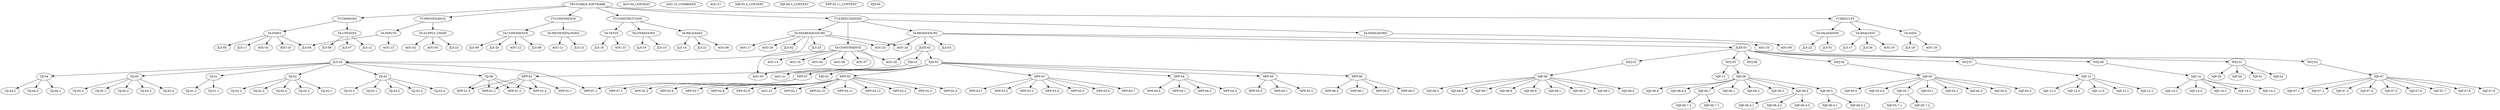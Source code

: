 # This file is automatically generated by dotstop and should not be edited manually.
# Generated using trustable 2025.7.23.

digraph G {
"TT-CHANGES" [sha=e276949659e77f8f453a9b32798f607abdfda44450bb10bfbca7a20d68835f7a];
"AOU-01" [sha="0f00a2c7c6ef352a52c2e9e2c45102c97e8906fa5f0e7ddfcbc252af551cd179"];
"AOU-02" [sha=e8e0ae5f062d031ce5517f939a2223198e9cc8f12aba943f42f01f5def05d1a2];
"AOU-03" [sha="9175975af29dcb8a7c94a1b4bf18a4f36f6ffac904351c6dd84bcbb7ee4abd9b"];
"AOU-04" [sha="9a5f50d14e036a085c64e954936bd579f4fd7d816aaddedb39da34095877e82b"];
"AOU-04_CONTEXT" [sha="466c72fcf27a1cbf322c3c4086cc7cf19825b314236567372289204616d2d56a"];
"AOU-05" [sha=ff2205fede4cc18efe9162008881729cf37fb3f5b0a41ff3d9143aca9d656ad3];
"AOU-06" [sha="20799cb377d8ad56d8bb6231c7246d2fc25c224fad0c9c9b4b83e25710d7a589"];
"AOU-07" [sha=bff000a8ba9254956cdab9045e6f7b38e3019180eb95011cf8541e9928ad8d44];
"AOU-08" [sha=f25753b314cc921d175ffff9be39cf5a43bba651c5bdcba0f172aea02d792b34];
"AOU-09" [sha=adce35b590ac6450379cadba0c6cb38874626134066b06823c3c2d18f7ce2cc7];
"AOU-10" [sha="36eb0304bb55d055e342424424efa617b095b582d1e87d71818095dc1212ece7"];
"AOU-10_COMBINED" [sha="2f817117e3c548f1d22fcd798be116fdd5f0ed24ad4c923fc5e6a9b86bcca01d"];
"AOU-11" [sha="6a5174cee0e66070ab1c39a14c0aede872e56fb928555236ab3bffe1876b7048"];
"AOU-12" [sha="5c0395d5d50b4e0c00d8ad185921cd90e6d8f0037ead16688f0f9db1177daf2a"];
"AOU-13" [sha="35a15d3df4bc1f66e0711bfc33113be2ab568ba2f3dbadfcbd667e8219af3449"];
"AOU-14" [sha="4bff38e002c0df47062d7ab632094ec5ee0377c0230647e7acd54945ea59ddac"];
"AOU-15" [sha=f4d2fdcacc3c3bd743af3ff5c2a08ceb650e59015ed846c35ddb4de104e80cec];
"AOU-16" [sha="4e08bac839cba01a4dc2a794bd2d1254d388945c6b79293684e00b9f8d03f31e"];
"AOU-17" [sha=ce26eef503179bbedca706f43fedc289d8c56580c4b885b3abab440d2de25870];
"AOU-18" [sha="672193d261861effb34f845d6e3421f47ce85e79d7ef34f62ce5c10bef68e796"];
"AOU-19" [sha="877c346448621a81b2d1418e610575bfcd556d2f56a14f23f289b90828907928"];
"AOU-20" [sha="d17ea5c6a3f07b516abc7c51d4b15b1a130a28602fbd4eb6872006a2e5f939d0"];
"AOU-21" [sha="d1712fcf7a0a00659021a69784f697b5d7b404aeadb7be66553218ba2e6c0bf7"];
"AOU-22" [sha="32fa7dd195ae91e0095296f05e6201abce2b74876be70623a85055e9566a2b58"];
"AOU-23" [sha="395e92cd380e016ebb3c6eea32a326084fc21268c3f742e1a5da8ae2aae84ff3"];
"AOU-24" [sha="90739f0593fc0a45bef179240b7be81c565292b8cc3ea84b2f8256a9369e4a32"];
"AOU-25" [sha="9aba193f20fa8a9ef9b14191adaa545ea3bf88525509d765dd3bb9af8dd29704"];
"AOU-26" [sha="b4b257a5dae03a485b041d4a83ba9dbe965841ccd0891f67ab3e7d8db6c09db1"];
"AOU-27" [sha="43da5040f2cab643f2bbb4a0abcf67fba91d68108786604f44f6ef6a91f6681a"];
"JLEX-01" [sha="1cd16efee6db392909248a77c773e0c5aa76b4c05001ab0b981201004f2162b0"];
"JLEX-02" [sha=f40046dae47252d62f28c935db90460772263ced0fa9ed1a5e1383436b89daa9];
"JLS-01" [sha=dce41089598ceff4a3ce3df7a8d3d16183346b785d791d60c8292f51c055946d];
"JLS-02" [sha=c9e0a37da8c4966962eb93e415e4f0ece9a7d5bfb1fa92a1d0fdcbc1609792af];
"JLS-03" [sha=ada5a3ba5276cb99217751c67b424cdbd3622f82eb1126f08d425b641e1616e7];
"JLS-04" [sha=b94e4184cbcedf757d2ddcba96fa81e7274e7631eac355602fdd668c707a696d];
"JLS-05" [sha="1db1db9bb019291ccb0a896433d906206681c77d1d84aefffd9e965eda6a4dfe"];
"JLS-06" [sha="76f6dc3eb872223fd59c12baaafd9abe0f801e55767827d764c7d1dbe072c19c"];
"JLS-07" [sha="63c8c395f271d9d0d26be1111bc84a9cb671646503c14f24faad2bc9a751cda3"];
"JLS-08" [sha=cceeec93241b6d6ee80fc01c0af03b9d7737fb352e1ddcd98d04a45d75334f79];
"JLS-09" [sha="346ab52001e8e72c738145a5a8b8f41094a1b873c509eff1d0d25003e066cd56"];
"JLS-10" [sha=f1306e4884f5b881acf63d5525bb90fffc88039c8454a3184bf9ce6391690903];
"JLS-11" [sha="87b8d1dde6f1f4ebf33e0ebb873abf969064a8c4c70583c94c63652a877ad73e"];
"JLS-12" [sha=fe6e433c6cd5259216af447e7122d17ad446a0b37ee957eb9822e381865fe32e];
"JLS-13" [sha=e6e7c777b9cadcc65d12fc5782cf21fc688e494024bfb186ae7c20db6a46462a];
"JLS-14" [sha=e94a75986187fec162e8bd7fd270dbf2aae329dd7d8660df63521637b982286a];
"JLS-16" [sha=cb91a56d69836efd4982b2268e204394ae83a694605dc94b71f3ed0c66890329];
"JLS-17" [sha=c527a605b2ae7a54ab429bb8e554263bab5a562394f5ba73305aa490f7351c83];
"JLS-18" [sha="58788ef0ea0b9fba710e806de3f255da6c12fbbd12fa7edad07e65c2dbdedf94"];
"JLS-19" [sha=ac20a2570ed1ca6c0d93ad40f6d93cbac24648b73c144fcb7c92e65ebd2ef411];
"JLS-20" [sha="33dc0295a6524876c9b641b6ce685c1ddc90f01d780fb76d449c01b51fdc042a"];
"JLS-21" [sha="742c39b2ba811494cd8cb40199c9a8a0c22c2b29650d6b2e546c21f7bce50ceb"];
"JLS-22" [sha="252e58151a45b158bae379ceb08aadb6e587e505aac67f2ecc18e43040a1d1de"];
"JLS-23" [sha=cfd7cb4aa93fbb758807ffe106f96e7b82327ab4d758e69e1f62196c3bc86bd2];
"JLS-24" [sha=b16224d3ab676c00b313ae91760072d92aed9f20da99b363621effa3e033e012];
"JLS-25" [sha="8bb517191450f370679dbafd85342e1bbcf797cc84f2a6f1fc119568b534d5e0"];
"JLS-26" [sha=cf1b73b375697ee56d9788aab79ed01b2730b126a2cc4d7041c9525113e7ed7c];
"NJF-01" [sha="548dc86014e093974f68660942daa231271496a471885bbed092a375b3079bd8"];
"NJF-02" [sha="6ea015646d696e3f014390ff41612eab66ac940f20cf27ce933cbadf8482d526"];
"NJF-03" [sha="4bd1f8210b7bba9a248055a437f377d9da0b7576c5e3ed053606cf8b5b2febe3"];
"NJF-04" [sha="72bdd7cdc074bb0663c90bcd892fd7a19b938b1b45c7be35907c1e14629065a6"];
"NJF-05" [sha="03a865b41d58662602bc76ec1321efe792fce5537ffad1a1d28563b5a1578db5"];
"NJF-05.1" [sha="9c02b8f95f1d0e9ed47b74187b5fb436e56265dc9f565a39ab76cbe7d584b381"];
"NJF-05.2" [sha="172f35b9a992dac0ef88f7f817607f1214c9f07e073bb6fba4c4244c00dc42e4"];
"NJF-05.3" [sha="be8090cef51e0ffbfa153db7b936e09c6a3fd6622bc7c97bc9aa754511e6bcbc"];
"NJF-05.4" [sha="dc0171e8cda48d88cfdaf0a49f7415a61b4b5ae5674c225036f1f1232820384d"];
"NJF-05.5" [sha="f07eb697ba3aafb6d57d4d133530ef18fcf24d38b328d94a50c87cf8688d92ae"];
"NJF-05.5_CONTEXT" [sha="2eb79156ba6fdfe9201083ee180c5ffb968462e47e62c5af61da4501d6cc5271"];
"NJF-05.6" [sha="bac7fe917281dcfbe508dbcf3bd8f5f306c6d3accae9c483fdfb16d6dd4d421c"];
"NJF-05.6.0" [sha="353b631ea3f819134517c084f4d9d89994e280e7aa34dcb7605e1dcd23b775d0"];
"NJF-05.7" [sha="76c90a33905d4e4f619bbb7e61ec5111eaae55294bda658648256fba600db783"];
"NJF-05.7.1" [sha="3c5a03f59a34ba3256fe26fa0526b916f515c2c18bdb35b6b8f5d85b854c0a2f"];
"NJF-05.7.2" [sha="4c67f4bd9f952d63278902687a1d1ecbe7dd1665f0a75aa837c32f9f1cad7977"];
"NJF-06" [sha="c0045fd9c304e208eef0d24cbf095df06e29625f2cf2ecf3e6a7a697d92afbab"];
"NJF-06.1" [sha="e27d98ac06cc4c5eab2af9068f70fa0ce2ef6535ef4e7325d13aa185c1f1dbc9"];
"NJF-06.2" [sha="9b4726beceff80b02496e4e3b9515a0f442503f6516aa546035b386b3c91ec12"];
"NJF-06.3" [sha="d96167055bf83441a0939f54fee142051f8e101c0747b2edcda78000d426e1ab"];
"NJF-06.4" [sha="6b7e35a8d2349198ef04ee6cf75fbe5191fa930cafdacdaffbdcb2a2abda467e"];
"NJF-06.4.1" [sha="405aaa29d7872555dc4e56fe9b7001cfea974ac241ab30c3aa48cef1fb559034"];
"NJF-06.4.2" [sha="9c484d1ef9005cf5caae4f2ee354813fd759b79dc044fb470e1a4690d251d31f"];
"NJF-06.4.3" [sha="830f22381cfb030c8ba18471cbeb6ff29e7d56b61ff504ad5b4978d63b971dbc"];
"NJF-06.5" [sha="58f3c6b84c42ef8cd41061cb5740fa90d4fed0686e49e9d9799bf51f14b48391"];
"NJF-06.5.1" [sha="8b9ca021bd30bf676f738052ee62191f75a180ce6d1895cf9e9c9117caea3cea"];
"NJF-06.5.2" [sha="c3a826ce79831cfea743c3266ab67c23ca4f4b8cc5f28ce7568d4a143a7d223e"];
"NJF-06.5_CONTEXT" [sha="ceda4128f447965a4548cf10f05866fd27e81bd85cdb6029663a93f8261b94af"];
"NJF-06.6" [sha="8e27724820113d6b22ce65529d2552de1040ff4e9bb27a1a3e9baa9728b9f1ce"];
"NJF-06.6.0" [sha="7b0356c311c52640334d02e9bff171a9ee8b220a1edd7c0826d74bbef1b799b4"];
"NJF-06.7" [sha="fc4ecc622f6d4a920ceed31d43cb3f51011f4f2a6f8abfcf84d419b7a37c4054"];
"NJF-06.7.1" [sha="3c2bdd189b430e001333e8faa8a955dc2b38daf46f8106366cea31abf6f0d668"];
"NJF-06.7.2" [sha="f1552b1bc992c1901bde9767e1ccd2685f57615acf631f0891c82a48c7c006cf"];
"NJF-07" [sha="187732eb19d80f473b6ad181a2959fbe96b4fc8eefdd4b269f4ea0865970b6e4"];
"NJF-07.1" [sha="55d614153a4279112da50d50c5186cf0a0c7b9137458cfb885aba4356cdea3e1"];
"NJF-07.2" [sha="26759a8f444be1dbb077613ab9e77b88d06a86abe5ab90818b0300c00478cc1f"];
"NJF-07.3" [sha="f848d075a7efd0e8a3d056dfc0d75d90b68dd2fc4cf5fa4a545151961b98015e"];
"NJF-07.4" [sha="6b03a26d8cd2e697c54a09ded86479d628caa35e6a563ea183d14309cb59fe54"];
"NJF-07.5" [sha="e8566d114f95cb2b565dd857c7f4ee96f8124451267766557cf179b23898517d"];
"NJF-07.6" [sha="8482d9045c9f1cb7cbbd4a4fe6542d7712368112115e2efa87e2d4a6e4cdf0a5"];
"NJF-07.7" [sha="0e2809c9bf9a2973ed8ac804e6013757d1d37e8b32abeb1e4ff72eb0adb567c4"];
"NJF-07.8" [sha="bbacca70742da39fa0d8e601569f0f665d8325e47c35bef3740a7a15ef2b9800"];
"NJF-07.9" [sha="f253a15cb252dabe60ed8ebe01ba17d68be0043be87cd96e472725f1177491cd"];
"NJF-08" [sha="0d57eb6a9242045903da75764d616751477a215caedbf578344037a0b06676ee"];
"NJF-08.1" [sha="11356b6386148634facf1c0256a27674024d1ba87047eccc5e36ca1f98521524"];
"NJF-08.2" [sha="6ee61a26db3346d62f7fb3f478f6719a40064a3276bf74420044223590f91b34"];
"NJF-08.3" [sha="04003897c08f342a96aaf3555f95bb2a8b424676b3962b99f8bccd2dd6886219"];
"NJF-08.4" [sha="bfe62c43db172af49e718b18db6a04c4e42c9097b4a9765dd8ae3715ced42748"];
"NJF-08.5" [sha="f2b61e77e5b3b8c9ffd1eb5306757f83ba7df7a403a63b176922609f3e5612e8"];
"NJF-08.6" [sha="97c455dbc819102f6f02335b41afa7b39fff8da7f5ab256a1e71aff70c667b1c"];
"NJF-08.7" [sha="487789064cb51388bf32b6df58487b7981d304a7656cb2541285a2759d29b36b"];
"NJF-08.8" [sha="b19bf6a231816418bb16e0c1cf437db461c509605184f446d3cb1716e3f57e38"];
"NJF-08.9" [sha="cb19d5ab85029e5e062eb22e8237502eaee780b7d7820837ffad4c97b59cdee7"];
"NJF-12" [sha="b32df413dc8445568361e6e6d17bc546418d4b87c5d11fbcde6c964c1888bf77"];
"NJF-12.1" [sha="a674cbf274a4ca36b7a255bc97a38ccf27e2b1fed4bd864f2fc520641a3cd2b6"];
"NJF-12.2" [sha="c1425f1a9c00762fbb2d3b0a102517f7b4ac11d0263d72bf37a55acf660b1978"];
"NJF-12.3" [sha="1c39b3e2957dfe427fed733cc11c4809fe462f2a84dd8c2d3e9f9f403381b87a"];
"NJF-12.5" [sha="617050b4d32fe1d77f314b6b0847f0b227e5e74eee661543574d0eb1e61229aa"];
"NJF-12.6" [sha="11022773b489e300e2c1c1dceb723454474cfbeb4f0b7eeffe68f2be170a6eeb"];
"NJF-13" [sha="98ebeb19c546dc79927ac6fc525bacdce9d8232ecb51a5400788de31bfe58ff2"];
"NJF-14" [sha="d686e8a2ee5586c82c313771a2458980950710243245d4bad54401f3fe13b437"];
"NJF-14.1" [sha="e3b1be60334b8771b4b798353778bc7128b96de8880c0ef8eb2f02b4acaf11ab"];
"NJF-14.2" [sha="d0e8d7acb4b1ae15b1a7933338c67b903e654cbe71b8ecdb45b13ac17d680cb6"];
"NJF-14.3" [sha="ca5d0e466cb8daafb585c6a81b6e807b712d64e5fb3d05bc439ac416a70ca264"];
"NJF-14.4" [sha="b03ac3f732e1d1b67e02bf2f9861784dfa35b0d3c85cdd8c2af4a35d29422d66"];
"NJF-14.5" [sha="637c942c9de96154d2aefa0256aad9075211aa3ebf841c416316708f99bf10e4"];
"NPF-01" [sha="2901988de4ad14d84c452798ecad5e36d6504a003d47a4939e54dca3d8261762"];
"NPF-01.1" [sha="17257d31617eb053f59eedc9f59e2ab7bf0f8dad653382b3be305179f11b397e"];
"NPF-01.2" [sha="e228d62eecd258043ef008453871bb91e537ad86b9c6ca31f922098a9227625c"];
"NPF-01.3" [sha="8ebaa095edb88fbf6be220eeca7ff9b38763bd1120f04619b0764129e98a4f10"];
"NPF-01.4" [sha="87846a5b24172faef5c00209678787d42376c792ee7ad86b6b983dd08b08d6b4"];
"NPF-01.5" [sha="22ef08f8152d7aac8d37b91c999e247657491943d402e3fe0b637527ce6e2d0d"];
"NPF-02" [sha="41e403fe2574dd140edd75d7a6d9f4a288cb8b9d75951580307509c82909f0cc"];
"NPF-02.1" [sha="b3dda5fff206ce6e93a744e360413efa27005d379c0e08b846f2dfdbcc72d1da"];
"NPF-02.10" [sha="f5e83432d8560e50cf553ea5445d5f9ced7908c7d9941e567d533f2cc374bc5c"];
"NPF-02.11" [sha="4bf5163b2fcd20d20ec6a851badc58ab700e3848e63e977a89d35cc4f4abf3c3"];
"NPF-02.11_CONTEXT" [sha="0aa02a53938108602ec3385cf8d3facf5a06a4797c6b247528ea5b75c84dd29a"];
"NPF-02.12" [sha="65b80f81bbe1b95b25323983d4588c591007eca92ed25f3fd7503f018abb9462"];
"NPF-02.2" [sha="cea5dddd5bfcc64d8339f314a9814080ee67cb9cd6cb07c9b908c56469d88f42"];
"NPF-02.3" [sha="124ac652a17e1b49ad60bdc75ee5721f4e373d8ecf4b07e85eb9cdcb35ad8dca"];
"NPF-02.4" [sha="d276f710dcbeae89cdb625e87df5d4d028759eca117d44bca852180222097dcd"];
"NPF-02.5" [sha="82fe32a9ed298c7a4376ea13ff8d6241c4d7e117f4929f3d9dfe430cf5cd9498"];
"NPF-02.6" [sha="4917c952d729adea10df55cf430fec37ea812573c6d794ca2917d13495dadf6d"];
"NPF-02.7" [sha="bb3307c917594a152c13de27f853443a54a6f00a807ac66f7ce3d27f8b9b2b46"];
"NPF-02.8" [sha="cc2072fbbacd97c4cb545d54f36bc5415be139973d3927570d6aaab40513378d"];
"NPF-02.9" [sha="8dc0c25dd85b78528ec3ada93d96adca246c4e8a34d40abee7a3f03334554c27"];
"NPF-03" [sha="106ab82526356d9f76e56d03260ec8aef025d82e732ec1407b83f7459641f513"];
"NPF-03.1" [sha="01df39e92c5cbd53682f52b32a533f085d5211bc245f4fef767350427087acea"];
"NPF-03.2" [sha="4503740220bfec9a6350540000b3e3996eede1ffcb369dd7c417bf50e235ae10"];
"NPF-03.3" [sha="a15eb546556faef039cad755a34be09d2fd6ee2ea486e3b6ca8db47e1daab710"];
"NPF-03.4" [sha="cfd34a8c4731459dc9c9023b3819461ad04afd17501b4be61c18f4893810af6f"];
"NPF-03.5" [sha="db88ab61e0e0f5400586325c68550bec0fdbec7bf9ebef1b19c2616c3cae6338"];
"NPF-03.6" [sha="09cae32fea0c803150a25fb9d36e3f9e9cab405d468fc3e275da864d0f4049a9"];
"NPF-03.7" [sha="1839020c28db51204c7d669cf8408a403b0f65d9d40b4ce0db0c52b9ca5309bb"];
"NPF-04" [sha="60e5e97a864928518ce07d779ac9fc9130d06f82b680b986bbf73054fc52affe"];
"NPF-04.1" [sha="69f785ba9348217f97348b9f96247e25b3b9213745cc0187e20b08c2c6291143"];
"NPF-04.2" [sha="23fc9e58fd0396994b33e2195ebf9a606d4df9e7d052a741d645a26007aa80eb"];
"NPF-04.3" [sha="e400cc6ebfcbf6de07a97af69baf44058efb9a7d559315d5d833987236141eae"];
"NPF-04.4" [sha="c4d68c6940c198521b0d85b7c910833646bbc0597025b3d181d2ea903de77517"];
"NPF-05" [sha="466ccbd80e4e29218a1a3789ca99e5a1b60ec5fe6e12b37a454c5c7c20d24973"];
"NPF-05.1" [sha="7972748f0fc78224ef09757ee3b8e68dfdf400637f8da891f616d9387b94744f"];
"NPF-05.2" [sha="d19ce1210b9775c82db050b9f08ee6f805ee56bdfeeb89c36614784222261036"];
"NPF-05.3" [sha="a143a6d2343ae469ae01a672706b2c6136e52ecef29b7791e7f96d3adeddee04"];
"NPF-06" [sha="9c8fac55c919707b5a1d7804036a4ccc7d3bcc9ba651b9524454581a52dbd77e"];
"NPF-06.1" [sha="d81fa9d29b70d5cce98118fa82f700b70dd78f2d7f6c266552d76deabd273af8"];
"NPF-06.2" [sha="6ad4d7ab66419db2f1b8f18462bae68478fec227f07abd6a65069251f5558d5a"];
"NPF-06.3" [sha="d74364c6eb2c3eeede3c3f132c6c4ce4493c1971ade75e5a030fbfd9e1c11f5a"];
"NPF-06.4" [sha="86cc838833cabcad168c049508f6eadebace6ad730dbc0e40cfd37f1fbe10f0a"];
"NPF-07" [sha="60dcc75d9bb21fa3e8ba2d80c3e12bda2a51f33ab7755cea9170a7ae96050b63"];
"NPF-07.1" [sha="45b9e2cb7f5ede285a0007ff4f17a023530f557dbe2b1e2bbc299ad5f2bcf4b9"];
"NPF-07.2" [sha="85bac5eae5173e89bdc67c8c724fbc40b57d69797d31bf1f0c5c798b7a148f0d"];
"PJD-01" [sha="9b2099ad82514f2de78b9509e0b3c193054374185de1beacbce359729928d8e6"];
"PJD-02" [sha="2ad95a7543626869ed3195b95256c03a991df49e51acc6b54513a1ed32d63dc8"];
"PJD-03" [sha=fcc8152c7a04032d91becabc5577409773b64c381d09bdab7be954ca1916db64];
"PJD-04" [sha="25e50bc1c4e96bc333adb2b1a3f5801228364f033cf2d5e18897da90da5e3fcd"];
"TA-ANALYSIS" [sha="76cb774300c75d7b6a24c872fe691f2f0cd1d36cc4a2493e835f6b861bc79c34"];
"TA-BEHAVIOURS" [sha="3ec27e29aa991978efe6a56267b98c2a08b27a4aff693d5cf2b01dfe72276570"];
"TA-CONFIDENCE" [sha=afda09331b2fc3b8d9b1cd921bee66251a65e5543a473c61eb03f9ea11d57eb5];
"TA-CONSTRAINTS" [sha=cdee0ae34c33110044975efc981e4ac4d63d824aaaac78233b1f3828ef070da3];
"TA-DATA" [sha="796e4b5851340906568a47c4436c1fa67ca1c48c98a8b6a16b19283d04cea799"];
"TA-FIXES" [sha="08f069034d1399c43c4321c5f05de72125f4155a8b68b9bbb2029cb679e6ad48"];
"TA-INDICATORS" [sha=a5392ef1e3e40d82ef9a304d1304bf007fa85d961ab8ea268231cb212d763477];
"TA-INPUTS" [sha="6edcb6e0ea0a918f611d6644da7a28dd5c924a210984cd913e7ff558677a6ea6"];
"TA-ITERATIONS" [sha=c445bfe866db71df67d4e87353d674b62abce19b52048fac37284d8065d67678];
"TA-METHODOLOGIES" [sha=d24f6055c79268b1f6e4bdf73951719f192d6f492a7376f85b349a95ccb2a319];
"TA-MISBEHAVIOURS" [sha=d24fcdeee0ae0fa696f272dc39c8e9e37cce7fb9b2cfd07bcd1451b765be5c6e];
"TA-RELEASES" [sha="3c924109e9916fb154eadbc2d733a8413ae551a1282b73de389b9ad7540a4e75"];
"TA-SUPPLY_CHAIN" [sha="0629a5a339322874ad3d51c0c14219ede72195bf514abac82c95ebc3a685ae2c"];
"TA-TESTS" [sha=afa5e61fc86f70f99f6c60b4f2b51ba7d486705f197048a7dc3fc8fea225385c];
"TA-UPDATES" [sha="9f0554c79d125a37c7e68b9efbb022dc4853a3e2f87c7d224d30c51f5b9b8435"];
"TA-VALIDATION" [sha="20f6d87b89d9fbffe427a734ab70906c26ad787e53032a8c4f4d599227704be6"];
"TIJ-01" [sha="f14e40946ba0f957437e1d4eecd71b9625518b6fdee282e1dab4bb1b247f131a"];
"TIJ-01.1" [sha="5e43e22dd59a3ffb8e2304053f3150e2eb6ed44b3456acfade28df386b3a1e1c"];
"TIJ-01.2" [sha="2ca07a1a8d1fc3bd41de5866e22cfc08db1dcbd0ac3b203725d1ef3caa6e6cdd"];
"TIJ-02" [sha="7b26a640ea0631b2b5abec02fea2e5fa245667e361b7e94be536c81240bdffcb"];
"TIJ-02.1" [sha="55ebd0ed866d6024f693a4c029af94e13b5d288d3838e783fb5a9bb8117ee53a"];
"TIJ-02.2" [sha="51cbc1d325ce9d7a37d32a0f09e77110ca677c4a9b746c5c9c5b005065640191"];
"TIJ-02.3" [sha="f24980a95b72e94c33f8509278bc812a9aa41ad6aaf305f444f98417a26b8128"];
"TIJ-02.4" [sha="0a3a4ba3f4c11f0ed01ad571e1f4e56d8372a3a7fa08343443e64c5f0cbce960"];
"TIJ-02.5" [sha="dd2f6c8bf4655923f04d1165febf472994aa4b88c614fbb884eb0119eefd2986"];
"TIJ-03" [sha="841a669b93bcbb62c9aa82b32ec90e55d1b371e089e11e06607805a9b6a0d16d"];
"TIJ-03.1" [sha="ab5c3385486411844eccfd704f8c994b17f03f4a101f1df97a9ca968bce7b8a0"];
"TIJ-03.2" [sha="dd61879bb6ab4d3f8b6560656babc9b104112958273c78d6968c6e5fd1d81055"];
"TIJ-03.3" [sha="647524ce6d0f1f737773ec535e93783084708d13fc62964bdb872c445c563231"];
"TIJ-03.4" [sha="d2cd0ac0c26e3964dff9f2577685a09aaed9fdba66f7e9a52cd5d48df7ea9e3d"];
"TIJ-03.5" [sha="99071d9d3fa4993ed244c66f5f2c25158127a12be269549e3911538b8dab218f"];
"TIJ-04" [sha="809ee8814a51b040a0e7ffaf3d511e8d9e1adf06f2e5b815bfc2bb7b97ed6c53"];
"TIJ-04.1" [sha="4990ebe15f6c0341b888d153e9ced2f5c701a370543a6ceebd9a2e20efa8a5a5"];
"TIJ-04.2" [sha="b027882517087cf57c1dd648b63164e186a19d2bde01b3dea7f538866bc0abe4"];
"TIJ-04.3" [sha="85ebfb650bbe74e9a0c6a925c65ea0538c0a26feed7f70ae23f6d1bb8c527b24"];
"TIJ-05" [sha="0d4292965afdeef6ec0ac46f3cd5046f94d0bdb6d97019b9d66f18581af184a6"];
"TIJ-05.1" [sha="13f7c5e1061e5c9c5cc6e1db2c174742094756b744e078ea68b416d48291b111"];
"TIJ-05.2" [sha="9305d4402b18ee18637160134d9f081ec00db70f688800e4a5cdb04e404c0e77"];
"TIJ-05.3" [sha="867bb999a85e11651361fc503d5b9dbce8f02c0df1344b17a36e4f4de076a2c9"];
"TIJ-05.4" [sha="2f732cbec8e0396b36f949d2296a215839a0fc0d5b33eab94c4dd86fa5475d8c"];
"TIJ-05.5" [sha="3c3d25a4bd57eb60169d67731ba401770cfb5f7d82486a5eaaf041a0a18a1703"];
"TIJ-06" [sha="bad18df20df71bad0ab129972668905371100cb1fb5a8e41b6cee32c983757de"];
"TRUSTABLE-SOFTWARE" [sha="6513a163e6eac72c930253e4bc0404be5ea625d1dec436104991a565df4baaa3"];
"TT-CONFIDENCE" [sha="507f0a905667e1d91265a4e577534eb51ebc0b3e84ffc1956cd0d80dc61b6d3a"];
"TT-CONSTRUCTION" [sha="3752c6a34c0cc3ef905e000e635a7373748976744f3d1f75f1c2ed172366e350"];
"TT-EXPECTATIONS" [sha="362eb86c872fb76b2a1075ff978252112bbad0a5fb3041895381f8c76b64c5e6"];
"TT-PROVENANCE" [sha="4607bf9c0527508673fa37c110b9cf5f2ff0567c324cf728623f1e8ff094be32"];
"TT-RESULTS" [sha="382987171ac6dc0d1114f5c0dbb77452300c14596514bbab126ae1f7d1bbb842"];
"WFJ-01" [sha=f826a622e19578c15e165ae5d6b1e31f8ec850140a2f1ccaf513f850919d33ee];
"WFJ-02" [sha=a3928233d7b8f5803696e469a337d19072680a06480a898471928b5ebe55d98b];
"WFJ-03" [sha="761472e4e063ce91d94004e258aa652b5352abb41e8f06ffe20eaeaf10773e1b"];
"WFJ-04" [sha=b3f70654d2af3deb23a1ae36f98c74bf0407fdc096e4c0cd3b237656f48caae3];
"WFJ-05" [sha=b69dab4f37d6ba3456e2e5cdd7ee876bac9adfe41867e5d34466a6f378d5330b];
"WFJ-06" [sha="4d2cce160d2ba9411250ecafed7860f1dd61974ad3cbde9e06a47b3160b5df82"];
"WFJ-07" [sha=d5574f1c3e4d3c15c6d5bc517cfa4f345f06625fb1688a185a1dcc22e7149df7];
"WFJ-08" [sha="6897f40df85da4d74a61476dc4403d56c6df324a3c6fe9bd984a6d20941e479c"];
"TT-CHANGES" -> "TA-FIXES" [sha=d9dc2ad1dcbfde839249e8df9eb89ef978bdfee7b7b4933fae12e10cbc91762b];
"TT-CHANGES" -> "TA-UPDATES" [sha=f8948db2f344f4cdd5bdc71dc54e63b446f40af09235c37f5d5cf59dcfdfbfa0];
"JLEX-01" -> "WFJ-01" [sha="11b32bc907d7d32480c79e5254b00d0085e0c0004cc6e6a181956193b4b2994c"];
"JLEX-01" -> "WFJ-02" [sha="2aff8463b59cb1ad59ad3c2030c56df5310d89a481b74ee57bcd51301301a554"];
"JLEX-01" -> "WFJ-03" [sha="42bbbf1cf290f97754ead132781123cecac0c82fd7c64bd573482ff7b9c4d977"];
"JLEX-01" -> "WFJ-04" [sha=cf884c5fda5afcab2344ddcbe104e150af10a928c489253766e5110d4dda0c00];
"JLEX-01" -> "WFJ-05" [sha="38075a8b1ad506173bbbe9a75569e3ecb8fa83c791813aeef538dbb96fffaf44"];
"JLEX-01" -> "WFJ-06" [sha=c4e0b72ab4cfa28cbe062b6e9f2fec5ddf3269da84b469635c041595605fd7e2];
"JLEX-01" -> "WFJ-07" [sha="3a340a4a30452bfd3149680d4f83f136f7f71237c7cfa16d38e9a4ac6b58a512"];
"JLEX-01" -> "WFJ-08" [sha="80844115bccc3a6e031decd0d622bb577e62b2c02a991de38a86092a451f2f66"];
"JLEX-02" -> "PJD-01" [sha="68498a21fedc131c632ea01e9940e3e31ddce311abcccb2326c12961512324aa"];
"JLEX-02" -> "PJD-03" [sha="85f84739619779248e1d3008f46a076fd8402b1f49b57c2c0bc7d061ac16dd85"];
"JLEX-02" -> "AOU-20" [sha="b947b86ce84de570c277c206b4ba9dbbe7de0e3f71eb04e7d64eda4537ce5c18"];
"JLS-24" -> "NPF-07.2" [sha="cf75897c7913bf41c032c8cd77f4acd3a0309202751ecc6924382733f2564d83"];
"JLS-24" -> "TIJ-01" [sha="45ca0773bac381a23a26760394c77a8ee56038c50efa8e163ea5cc9e33d44cac"];
"JLS-24" -> "TIJ-02" [sha="79c6b04115088c9e1736d97659efd0f8f1b492f023968d31f0936f3ac70a4c34"];
"JLS-24" -> "TIJ-03" [sha="cc695a497c23efc144c236df2dd170e550ea169de043debe07aae24b0c233385"];
"JLS-24" -> "TIJ-04" [sha="13e8b6b8802b2caccdf3ce89dbb6fbb645688888e886eea3937643e7b0479a24"];
"JLS-24" -> "TIJ-05" [sha="75980155c182dcaa3298cf2fd6cd8d328d31ae081c78e300cc75a51b0136ceff"];
"JLS-24" -> "TIJ-06" [sha="9a1ac607f2051801a39ddab325cb6bbcbc178abebfa8e1e6397c12cec99d531b"];
"NJF-05" -> "NJF-05.1" [sha="05348afa175a4660f04bc0ac52fb14753af07acc3f62bb6a5309bbf9114a2110"];
"NJF-05" -> "NJF-05.2" [sha="a78527f08dba706b3ac22d9721f746f687ad81dfc9df5a7700625c7ff964b0f1"];
"NJF-05" -> "NJF-05.3" [sha="79b6420d97afeaf3838359a84be73b6c9d21f1e8c78ef9ef2cc6619d35e198f3"];
"NJF-05" -> "NJF-05.4" [sha="0c65e0ee65a59e48fb27d23657e81991bc7d113c61e1b2de0b729f16daab644f"];
"NJF-05" -> "NJF-05.5" [sha="132c0af8afd6315f760a7fe31648bbfb266abdda4accbb062d7fe9cc6757086c"];
"NJF-05" -> "NJF-05.6" [sha="fb5d80d658cf7419ad504d09f4c906c575e97d58f78bdf77f3b7e28796e7d783"];
"NJF-05" -> "NJF-05.7" [sha="0752b6fde78b30747ad945074509664220e408751191a432891b012b7b264a17"];
"NJF-05" -> "NJF-05.6.0" [sha="7444739bb6eaf619dc2a9f296183f7d19222e21d986225aa65f1008d29b3a6ad"];
"NJF-05.7" -> "NJF-05.7.1" [sha="1574b667671beb106d90ab9b271c7b427b457001237c1fe4c611d21c1b4f51a5"];
"NJF-05.7" -> "NJF-05.7.2" [sha="c251be714d3fb6c41757c85738a7484726745f3c523663e121eb40a180b7f5a7"];
"NJF-06" -> "NJF-06.1" [sha="80e228e2ed380f48e691e5516764d666e074736f913f7482e6c2c0e43fb3792a"];
"NJF-06" -> "NJF-06.2" [sha="95b2d686865e9dba9bee2be3768557f6905e6b2675a0efb55bdbf5b2aae6fc65"];
"NJF-06" -> "NJF-06.3" [sha="2994c95618432d4abf2695775d6aee747f7c527e6df1cf4887898273dd7c41b7"];
"NJF-06" -> "NJF-06.4" [sha="aec981ed17b9b23ebd809122d8fd5d276624b55107298faac6788594c7421b15"];
"NJF-06" -> "NJF-06.5" [sha="bf35b17b04f1897ca9cfc4d8a7cd7e6ebe5cbbe2a0cd14526d8b2f8941a51824"];
"NJF-06" -> "NJF-06.6" [sha="8da992a6bb39172ea45fc1b880121987c637c53fe562487e201f84520369adf1"];
"NJF-06" -> "NJF-06.7" [sha="a01b7e6a9bd301fcfe13beea3d1602210244f5f3d2de348d5233f9e0b24584a6"];
"NJF-06" -> "NJF-06.6.0" [sha="56a38b56749195c0c886e0569c72ed22a2ad9cec707210aa9076e18f1634a2f8"];
"NJF-06.4" -> "NJF-06.4.1" [sha="b01406356bc5aae7904e78201fab9e3c369ca39283eeabb00ef86fcd1af81628"];
"NJF-06.4" -> "NJF-06.4.2" [sha="158172e866a77da9c70cbab9c1a61921dafb25e29a5cd8d9c3fe5bcdf15ab47c"];
"NJF-06.4" -> "NJF-06.4.3" [sha="fb0041b3763ae322685954685ca786758131399a062a785574544bb52424a024"];
"NJF-06.5" -> "NJF-06.5.1" [sha="fc0bfae84fdbb03dc8b6ad998be0177246f5c682bc9c6ae57575ab4c935a9ce3"];
"NJF-06.5" -> "NJF-06.5.2" [sha="d5569e956ed2b0d3f525689bece7ac9288569d84e0e22899a364bd911f7719fe"];
"NJF-06.7" -> "NJF-06.7.1" [sha="0871da49bfb6899b6f06531b34c0b5688b4e536370d5f4b6111841e0c5ada02f"];
"NJF-06.7" -> "NJF-06.7.2" [sha="f61891fd58eedd99a89123f587ab92ffc0031fa6f8117998f8b6661aab3177b9"];
"NJF-07" -> "NJF-07.1" [sha="1128cc6e5480d3725aaa37b42ccd78988940f61e5568d9adb20aca167e41e0da"];
"NJF-07" -> "NJF-07.2" [sha="abb047c901a6547122aed8d47043588b9e7d5f4b6ab5f982d2ef0a2f535fadfb"];
"NJF-07" -> "NJF-07.3" [sha="3585861b5e53bbf4ae11fa0215f45e4634069ac723af7014bf67ed61c8e9dc99"];
"NJF-07" -> "NJF-07.4" [sha="3ecdd4d25bd59c5fd936281576f4ce023b3f15368d6427d154bc25c52d17e4e3"];
"NJF-07" -> "NJF-07.5" [sha="d845ee8e44fc50c7860ad0ea4e45413e475f80d0654c724a64178c4c620191b3"];
"NJF-07" -> "NJF-07.7" [sha="dc9c9c7f9c57528f6c374755f9ed2e9fcaea16e6ba86cd0155175e4f976565a4"];
"NJF-07" -> "NJF-07.6" [sha="c5b49e22c215af56c57f80f20b75981d7fd4d900a56921bf749c4b637e19c6ad"];
"NJF-07" -> "NJF-07.8" [sha="b9932dbc8a10513f16b34ff990489199bb2cb983390328d126450709c20a8ee5"];
"NJF-07" -> "NJF-07.9" [sha="eb17d78a7a040f84affcf45ae365210641685981371c86628aebe57d1a627efe"];
"NJF-08" -> "NJF-08.1" [sha="07b82c43480ff1bc6fa40e12cf3c683ac0f325fdabb7e9fcec119c93d4092ad1"];
"NJF-08" -> "NJF-08.2" [sha="ccb4af6360e3bb15ccdb2765a2bbfd83f3dfce714b486c8380313dbdeaca9da2"];
"NJF-08" -> "NJF-08.3" [sha="a375b6167407d74251ff115582349d1607dba60202311a314b24e3e93f58cae5"];
"NJF-08" -> "NJF-08.4" [sha="a385bcfb290b065c7f7056a39379171746b4a093df4c32254e4038134edb8fe8"];
"NJF-08" -> "NJF-08.5" [sha="4c6cf0a968a6acde00b35b5a3208d7b5018d11f2921bb33315fa0d29c661d21f"];
"NJF-08" -> "NJF-08.6" [sha="9aa3893617810dcaa38d0d8a1db8427d2da6ad80e4d742cc11860d29e8117162"];
"NJF-08" -> "NJF-08.7" [sha="f1d96f513fce39d0dee8d1b539d8638323b054bfb9e83d7c30d7cb1989e7827a"];
"NJF-08" -> "NJF-08.8" [sha="f7a1eceed3eb8da5d64b2957dbd091fbe1ebd3e96018347897085e7a3e8e471b"];
"NJF-08" -> "NJF-08.9" [sha="e97225da45635a8b6253c2c7b965b3293f09c90e777bc4b437bd2b5a231cb2de"];
"NJF-12" -> "NJF-12.1" [sha="e8a1ecdb2b9c4c9b3913d3dcb817aed3b7e9ff8c9e3cd73e1b3f8266738bdb50"];
"NJF-12" -> "NJF-12.2" [sha="5cf23fc24541ce1845c0899245620913c9939bd44bce6013d2adaea6b95b80df"];
"NJF-12" -> "NJF-12.3" [sha="40d00d9cb85016409ea48bf11c0a7824291c40b04f1e648e01938b3789cccd67"];
"NJF-12" -> "NJF-12.5" [sha="05d1951c1b9c63e9655ba3c0c4a49a1f82e2783aacc14c02bb980734777fd9d8"];
"NJF-12" -> "NJF-12.6" [sha="6b297494f88a48939e1ebf94f583778e4f059768f278f9553337b3fed542e3cf"];
"NJF-14" -> "NJF-14.1" [sha="6fc71638e5661f92f03f999112cbf9b1238ebb0d7127a5c9049fa434f46ab10e"];
"NJF-14" -> "NJF-14.2" [sha="8947536abc1b26ba16a889085e873dc0404809637862034a138dd2e4c8713e5b"];
"NJF-14" -> "NJF-14.3" [sha="bfe21b5134b6fbe050a89af3c20916a0dfe302af7d4e475ceb78e7619bcb8499"];
"NJF-14" -> "NJF-14.4" [sha="43620086926cda5d04bf77274d1098046b37cdca6f8e7f6ba3c9b0f87f582ef9"];
"NJF-14" -> "NJF-14.5" [sha="e9d5a492a22dd6116a7ba99ed52ab38fcfa0711f4d78517582da50741da5daad"];
"NPF-01" -> "NPF-01.1" [sha="1ed82ec30ff344a4ad557def3adb08258c1aacdd9b547872542ed6e123812dba"];
"NPF-01" -> "NPF-01.2" [sha="5a0266ba21a00bbddb092bf6be51bf186792ced77647748ca1fbb7f03a29f75b"];
"NPF-01" -> "NPF-01.3" [sha="c97acccaf495dcac221f13d9c9efa5750e54d15b16c18afe2d4f6eda1b48ce1d"];
"NPF-01" -> "NPF-01.4" [sha="44254213ddc3ad5a0ca4fabacbe6d3d1affdbb72de9e75cb22e16cde6c7c0e81"];
"NPF-01" -> "NPF-01.5" [sha="7c4da10ac02b9ff272e3ae603249ada8ea12b011678cebddd2960d4de5488c08"];
"NPF-02" -> "NPF-02.1" [sha="e585c16ea12ceba7e45349a863dda48dfdb8c538a8a89c7bac005a22659bcf67"];
"NPF-02" -> "NPF-02.2" [sha="740436159f539a20592e3a125ac53fb803f7308cef6427960ff8a5a240c3b1e9"];
"NPF-02" -> "NPF-02.3" [sha="8bbb8434d35dbabef9aed3b259bc18c2948bfb939f4a16c687d6398a56edb33c"];
"NPF-02" -> "NPF-02.4" [sha="a9c9ff12fff921cf4ca7ec48e47c36d6f5d1793280ed83979c1760450a2d075c"];
"NPF-02" -> "NPF-02.5" [sha="e49f51da6cff1776cb5ae9334e965936ad8bf03f121f67959fc0e72082de38b1"];
"NPF-02" -> "NPF-02.6" [sha="f9f443867b2d409022886cdbe313eba558c3eec74c651060c8bc4b2341191a11"];
"NPF-02" -> "NPF-02.7" [sha="892124444a73560a57b10331105799a41c3b4412ccef33b7c5d482a44668b7c9"];
"NPF-02" -> "NPF-02.8" [sha="4761f7058756c1442363d34153090e64620ffec37e654a4ddc5ab6b2a0b7f5d2"];
"NPF-02" -> "AOU-22" [sha="88a704324588f154e09ad5c64e0a4769300551715bd3fb475fe06f511a79082c"];
"NPF-02" -> "NPF-02.9" [sha="991cab68071d5ffad145936fed7101689f1f47f12c75521b5ba3d16d50cf6868"];
"NPF-02" -> "NPF-02.10" [sha="31d102a9b50cce35ed04b5216c93ed5345af9a4a998feddb839cfa3191717b47"];
"NPF-02" -> "NPF-02.11" [sha="d0c88c641531c561674336c9aff4ca5ede8ad135b3de10e1dcd258ba3e488f25"];
"NPF-02" -> "NPF-02.12" [sha="659b5b34ac95d660cc57b8265ead6bd565262ea03b8afe52994fa87237676bf4"];
"NPF-03" -> "NPF-03.1" [sha="3381ff8d6767c4c112dea54eac85b442c295de22f4820b38f7f7e7e5f619b1e7"];
"NPF-03" -> "NPF-03.2" [sha="1ff53239760c6426e1bde2b89c331777fe84079a9522cc6d585cbe675ec73b7e"];
"NPF-03" -> "NPF-03.3" [sha="e0274a4aa11bf7e56e1cb111e451b62c156764568b4c7c34371cf93a7773c917"];
"NPF-03" -> "NPF-03.4" [sha="4370c109669cc313ca7e9dccfc9779699c334dee4bc048c3c4f2c181dec30422"];
"NPF-03" -> "NPF-03.5" [sha="56def8fcbf683620568a7418c081a66af1eed9cde258722423a8eecf25e50f78"];
"NPF-03" -> "NPF-03.6" [sha="38f040654c11539a3b40e163e47f1376ad897a9dc7c5aad33a0a8857eaa237c4"];
"NPF-03" -> "NPF-03.7" [sha="9408c9acd90ca8e153bf0045ed6d7a8e55aa2360093051063536eb316169c7bd"];
"NPF-04" -> "NPF-04.1" [sha="3aa28253b8e7aa18bb70e9770c56747830b2ef7cc2493c9fd51174d1ec9d2ac9"];
"NPF-04" -> "NPF-04.2" [sha="7a3eb901b4d08cf88d22feb3cee97fc657f69c2a05674ccc34bc240beba8bc4c"];
"NPF-04" -> "NPF-04.3" [sha="2fad2f3882e079b193606a5572054b808c55534d4d2d7f1bcc7d15914521f6ca"];
"NPF-04" -> "NPF-04.4" [sha="8945a7551af938401ca0f6e14f31dfffd54006d10063f0ace528c528ff80dc90"];
"NPF-05" -> "NPF-05.1" [sha="6a7724f03f063f8f26a82bf32d3df188255db398c0b77ac1357dc54e3c2c4936"];
"NPF-05" -> "NPF-05.2" [sha="114f40606a53c3db1855cd395ea05923500fbb6bdafdc9b789d7f6912ae381a4"];
"NPF-05" -> "NPF-05.3" [sha="ebc924da19728fa082de7b7eb0f475e158ad692d9491164c21a2068d73a125fc"];
"NPF-06" -> "NPF-06.1" [sha="89c07cc7d98e87e92bb36b904d0a7871f92ea73edc28a85d50e8330a4215c28e"];
"NPF-06" -> "NPF-06.2" [sha="e70a4b33ab3b17341b030dcdbb21d65465984fa8dcba120e515fc3b72bff2cfc"];
"NPF-06" -> "NPF-06.3" [sha="b839c997ff91c73ed3912c2587603602b6e71ecc946c1ab7747f5869c0937c42"];
"NPF-06" -> "NPF-06.4" [sha="54f50e706e9efd7c7850f9e16f803522f016308a7eaeb436f41c62c877bada07"];
"NPF-07" -> "NPF-07.1" [sha="4e9d52c62edfcf9d7ce63f2a43169bf08ca74006c4cd2cc135ae6adae0f14be2"];
"NPF-07" -> "NPF-07.2" [sha="96f909184665c1931e931b4d899457f0e860580d0d466f9c5788b0e103d5c232"];
"PJD-01" -> "NPF-01" [sha="42e8865c09d75823bbc873a9cf5b6c4d22a5a2ca50173538985680599af5fc2d"];
"PJD-03" -> "AOU-21" [sha="7ca07bad956c4dfb8fa13e8ae7172e35c0a9ba61925cac3f35a97141d9c1ae81"];
"PJD-03" -> "AOU-05" [sha="3c09e1f568c9e3f35f12077c192b36664177b58450cc18d2ac47c0027c29ce8b"];
"PJD-03" -> "NPF-02" [sha="93bac5a2600a55fab08a83b929b0c413b467c517b5335a64d7b3cf453696f132"];
"PJD-03" -> "NPF-04" [sha="cf8ab9711b44c48641b0eb80aaa89813bfbc1d03d13c0f89303f9d570ff1cd26"];
"PJD-03" -> "NPF-05" [sha="f98b9078f5bc79010b4a1fadee1d11b8c7304b42a86d9b0ed8778f6e805a3189"];
"PJD-03" -> "NPF-06" [sha="485d51a5a36e33e3c058d5e810b4070e20b2b6e833b6f3f3e23a7a5cb8f66567"];
"PJD-03" -> "NPF-07" [sha="d57e01f56da2038315b5bf19f8372f0a5220a64a3c39054c64dfa0095c74add2"];
"PJD-03" -> "NPF-03" [sha="f9e040e4e39bbde5db6927301afa3119c16f8534abb2d5497d1a6e07d4188b33"];
"PJD-03" -> "PJD-02" [sha="34c3d9163590aec428486eef28fa3895a3c425b2ceb826d3c1d592d34eefe14e"];
"TA-ANALYSIS" -> "JLS-17" [sha=eac76c7d417f623d9dd1a220fc0b3ec6e2c2b9e16781eefae6d21dbd35d1402d];
"TA-ANALYSIS" -> "AOU-19" [sha="794dc70c6c38b917155e2755fbbb54b68eeb548675cc7916ffcced8c89cf4a45"];
"TA-ANALYSIS" -> "JLS-26" [sha="250c8c20314a242c1daac1278ef5a96d97bce8d943318430a91ee30580b5b29d"];
"TA-BEHAVIOURS" -> "JLEX-01" [sha="8cd931ef61b7012140344adf54469e943bfc690ee54f12db12777464880061db"];
"TA-BEHAVIOURS" -> "JLEX-02" [sha=cb26451e31a56b1eb51a4d45283ba4a7c6e898efbd045b59cba10d3c6aa093de];
"TA-BEHAVIOURS" -> "JLS-03" [sha=cf9211c07452914cb2d0b455f859b26cb2724423eae5187e8cbfdff06d1b5ba3];
"TA-BEHAVIOURS" -> "AOU-23" [sha=""];
"TA-BEHAVIOURS" -> "AOU-24" [sha=""];
"TA-BEHAVIOURS" -> "AOU-25" [sha=""];
"TA-CONFIDENCE" -> "JLS-08" [sha="506164051180023c8533ea1f6dedf1bad894c3ee6020ff16b002e33b109c2791"];
"TA-CONFIDENCE" -> "JLS-09" [sha="80bbde95fc14f89acf3dad10b3831bc751943fe4a1d79d5cbf4702416c27530f"];
"TA-CONFIDENCE" -> "AOU-12" [sha="5e5d7dc606d53423fbb1f2d5755780c98839bdc2d108704af5ee1aed50403f5e"];
"TA-CONFIDENCE" -> "JLS-20" [sha="1bfd214ab8186a3c095262ae503451b8d71ada8db5b13ecc7b906739a05bc102"];
"TA-CONSTRAINTS" -> "AOU-04" [sha=d945870431e9311e317c6ddcac094825c2a9cbcecad961f4e283114db91cf27e];
"TA-CONSTRAINTS" -> "AOU-05" [sha=f741ce87385dbed50a6582443907645d70790b5fd0d423b18c3a109d400c7ef1];
"TA-CONSTRAINTS" -> "AOU-06" [sha=bb3ac58ca7f67d9676503a6c71660abd650268e02d6773cb57dfa07d0743fb40];
"TA-CONSTRAINTS" -> "AOU-07" [sha="20a82289bbbdf1a9a011afb8b3100c8c14813d36d8bbc019ad017b1b4f4917c7"];
"TA-CONSTRAINTS" -> "AOU-14" [sha="2fbd87f1b62fa9716033289b62dd7ce94d6e6c8ae5af05e788089f0868ad2dd9"];
"TA-CONSTRAINTS" -> "AOU-16" [sha="01c713a52bad483af02c1f84cbc37ff3fa86e59cf62b53ba66d82a07c65b38d3"];
"TA-CONSTRAINTS" -> "AOU-20" [sha="73f6bc2b0daeada53e73bc7ccffd97210de4bbb75b4639ac5c587bb773ff6c57"];
"TA-CONSTRAINTS" -> "AOU-21" [sha="431dd28d9dcebfa9a78e93b9a8c47cfb9e8766c579dcd1e13f3b40826b40863a"];
"TA-DATA" -> "JLS-18" [sha=af2567d28552ab32643e995a9c9c9fd73b2208ce3d5255fba333c8ddd28f72a6];
"TA-DATA" -> "AOU-18" [sha="73d7522a8fd85c9a298a2c42e683dad929b4ea95d39ecd9dc697ce6a49f98e47"];
"TA-FIXES" -> "JLS-05" [sha=ed0acae690ee7d09884c0e7516c9d2306c646c7d14423d4b69719e9dfa49dff6];
"TA-FIXES" -> "AOU-01" [sha=e53324d9bd33dad5115d944734a752e98c89066fad91fc0aaef6f190227f3109];
"TA-FIXES" -> "JLS-04" [sha="873b8bbdac8d45772d9b2d46adbafe7ab75b96a45ca12a15b34bdf813b0bb1df"];
"TA-FIXES" -> "JLS-11" [sha=c0e08a276ecbf04e06b17803e5dfbcb39689ccc0a92750caf968b612f64cfe4a];
"TA-FIXES" -> "AOU-10" [sha=aa80be81d48f337c4ccf001a1ae40b617184e7d372bf3bc6750ee39842c427a5];
"TA-INDICATORS" -> "AOU-09" [sha="8f9cd7e96e610e0c19019c21a0fbfc3144bb69730b91e1eeed99bc828d8c7d95"];
"TA-INPUTS" -> "JLS-04" [sha="262db6d430e99ef3a23645c93a1cc5bda1270ceba90b4d8cccb40b1eb85e9860"];
"TA-INPUTS" -> "AOU-13" [sha=acbe0ff6ae16b6bbaf26364429188a3dc19012bfa45eeb79f0aab8c0979c172d];
"TA-ITERATIONS" -> "JLS-10" [sha="6e77b132d4159d65e261e90466537dbf44edc643b44c0671b8c40b994ef08590"];
"TA-ITERATIONS" -> "JLS-19" [sha="9bc13b823f8b49d742b92a8aaf18b8aeb2bb9b0749f4b6dead241af85aea876c"];
"TA-METHODOLOGIES" -> "AOU-11" [sha="2aac71e987a5b6a5d88700e08fe197fbec1e57681f0c3d3f51e59c705b4a0549"];
"TA-METHODOLOGIES" -> "JLS-13" [sha="4e2fb7871a608c98d11b10f4ca4391d69b360419c6a9e1baf7cb40b980fc9e94"];
"TA-MISBEHAVIOURS" -> "JLS-02" [sha="532ddabfefb6664d9731084a44df220d1ebdb9f840760d7c471cf04dfc8e96ef"];
"TA-MISBEHAVIOURS" -> "JLS-24" [sha=e8de01ff7c316debcd96afa4b3b6b62be73522e4531214c18b3ad7eec826275e];
"TA-MISBEHAVIOURS" -> "JLS-25" [sha="56ba396580f90e5a10fd5adfe33864921537d47e21b215a8faf531855af40ecd"];
"TA-MISBEHAVIOURS" -> "AOU-17" [sha=fa9a6619765a642b0ac4e13a62b5415b81830a03073cc126939feddc3330fa58];
"TA-MISBEHAVIOURS" -> "AOU-24" [sha=""];
"TA-MISBEHAVIOURS" -> "AOU-23" [sha=""];
"TA-MISBEHAVIOURS" -> "AOU-26" [sha=""];
"TA-RELEASES" -> "JLS-14" [sha="1202b9934353436fba927de6762cf62a8fc23ab0815a3c06f9d0a77b55830720"];
"TA-RELEASES" -> "JLS-21" [sha="5d57d2b547a841bb31f29034b785d9bec1ffb0e495d80e0e356a54391aa22e1b"];
"TA-RELEASES" -> "AOU-08" [sha="553e265d835b353b298ce4adf3bdf0b81ff777e38bfa3e42f2a465f33e27644e"];
"TA-SUPPLY_CHAIN" -> "AOU-02" [sha=cde3adf7a14be6786f9ec48a32f619426ce78727ae0dca48e1064cb5625abbf3];
"TA-SUPPLY_CHAIN" -> "AOU-03" [sha="2c4b421554b95a604a631d77b854839468f09da2b71a5960e4773f626e8c8a32"];
"TA-SUPPLY_CHAIN" -> "JLS-23" [sha=fe2b810e22c4da9911266183bc8679a56d8dd2d5a76624cd1f3ee329d9b93a08];
"TA-TESTS" -> "JLS-16" [sha=a4143b13d9ae2553534457603bdca9beb6cca0ee5b8b9bae50cefa97d2519702];
"TA-TESTS" -> "AOU-15" [sha=d4fef1c406b26cb7a3b303632f882c982bfedab6c18f4aca38be576219587011];
"TA-UPDATES" -> "JLS-06" [sha="7386ba4dfdca14a2b0c73b6b759ddeee66e0196f164322d552c2867e5c7a4b96"];
"TA-UPDATES" -> "JLS-07" [sha="9256bec79e828b44dd12d4298483bbab7ab24a1eb542c133ee5392ee5829cb7f"];
"TA-UPDATES" -> "JLS-12" [sha="45b7cf8eebee7a35ba39b3f990cefe3cbfd79c5f74415c5321026d64d89f5703"];
"TA-VALIDATION" -> "JLS-01" [sha=a3de6195b2fd041851e2e7b53376274fe5f06bc9642812dbc91f80dfd8763f9c];
"TA-VALIDATION" -> "JLS-22" [sha="464509465b1cf7045e3f94bbdca6dff5322c52f6a404d5cf02cc7249ce9bb75e"];
"TIJ-01" -> "TIJ-01.1" [sha="59d60a1c49c4a50d24614fc2e20e4a6304200fc31a3b75f8b77937f79fe838eb"];
"TIJ-01" -> "TIJ-01.2" [sha="67949547e939ee5e88a515afe3f8862082b412693a5a2d04e3d7ecdddfe6b0d5"];
"TIJ-02" -> "TIJ-02.1" [sha="3585100ee15a42488fc47f0a86339dfd939d8f6029055f6cf138ddda63fb1924"];
"TIJ-02" -> "TIJ-02.2" [sha="fc36ff21c12e722fc7abedd8148311713a177a74e149a3775df009ec6a1aab34"];
"TIJ-02" -> "TIJ-02.3" [sha="894246db4b2ab1e1e3ce18cd7061b265e4691e79b7516e715272e932389a3ed3"];
"TIJ-02" -> "TIJ-02.4" [sha="3c05436c7259164191c7b6d1199f9090af647ad174b078a616c278a325ad10b8"];
"TIJ-02" -> "TIJ-02.5" [sha="2bf89cbe38de39f20824eaacaa7a0b60a82c43857af240773537ea76550fc892"];
"TIJ-03" -> "TIJ-03.1" [sha="7b6d51ada9e4a55eb3c71f3492e9699b72d531fb82e0687b1453664ddb54c0c5"];
"TIJ-03" -> "TIJ-03.2" [sha="9696c704d877ba54dc00c0bfb698293932c19700f1d82bdda698df14d404fdf8"];
"TIJ-03" -> "TIJ-03.3" [sha="f9fef773d4db075691fb41c5e42417fcea1913421921bd75728e2229dd241d9e"];
"TIJ-03" -> "TIJ-03.4" [sha="078e925cde2e621cd1d2fc2ee8e89d779d930dc89d4157770d73ce0ffc3ec20a"];
"TIJ-03" -> "TIJ-03.5" [sha="874322f75effd246c1ef72f1feaf18b15a6eb1dd9993a34fa92ca329eb1ac9b4"];
"TIJ-04" -> "TIJ-04.1" [sha="2d66c3727cb4f1840c6b02ed81cee131dad6e35211e9dd67e1d5fc5b29584904"];
"TIJ-04" -> "TIJ-04.2" [sha="91fee756f8825e2ca6a3f8e49069186c18397f686e52692ecb084d214070a26a"];
"TIJ-04" -> "TIJ-04.3" [sha="0079068171fee85617e46d2ea0648fabb684cddf03cee55f85db072611baac61"];
"TIJ-05" -> "TIJ-05.1" [sha="1fde4df327707bfbd1c6f02b1efdc06b6f157d84234ece79a31e81f9494f2201"];
"TIJ-05" -> "TIJ-05.2" [sha="c53f4206c38c4f905d205305cc1c62e32172ff0b6375d4847a14a4365b502c97"];
"TIJ-05" -> "TIJ-05.3" [sha="6a3a7b60f4c973273b2263a4f79c487d242041bab0ab456296f7e6081f7a5b6b"];
"TIJ-05" -> "TIJ-05.4" [sha="e895a3b5b79b6e6e73d832aab9f3b70fc9988f8c29fdc69f87ed8596b2a0b401"];
"TIJ-05" -> "TIJ-05.5" [sha="972363166eccc1976a0cc2e69299c330a09d94ff4eab5e00667ea4f61054cdd4"];
"TIJ-06" -> "NPF-01.2" [sha="32bbca01001f8b499b82fdf8f2d7923e0c929fe86961f2a2b9921767e61c40ec"];
"TIJ-06" -> "NPF-01.3" [sha="1cee6056c286cca8d6d88d02b303c0c7039c920e235c3b82a89000ca254f3b29"];
"TIJ-06" -> "NPF-01.4" [sha="f8a091f539e9b35be1eda5aeaf8eb166f1d56577ddc8bb4e46a07df514285a02"];
"TIJ-06" -> "NPF-01.5" [sha="ce5b5a4411736a0483e752bb5b698d857529b1d641293ab5bc4448e055b99d47"];
"TRUSTABLE-SOFTWARE" -> "TT-CHANGES" [sha=a526e6de925b57edddfbc350de334735ee7ef23828b9e66ba781e8633c9f72df];
"TRUSTABLE-SOFTWARE" -> "TT-CONFIDENCE" [sha="07cdcfab2c8c5121dd0acecf3771ee674dde8663e4cb335cfb74aa774f10cc5b"];
"TRUSTABLE-SOFTWARE" -> "TT-CONSTRUCTION" [sha="8598c4138e9dda4691a3cbc1613530bb1a3f1c163edf523e41a9ba532b98fe83"];
"TRUSTABLE-SOFTWARE" -> "TT-EXPECTATIONS" [sha=f6dba0c755d9ac4c9ed0ed2e08d5d51e6f7f1572e6de5581c90fbdaf3cafa4d4];
"TRUSTABLE-SOFTWARE" -> "TT-PROVENANCE" [sha=c97824acbd35cf2b4a9e4ee2f66c46333b483eac99ef690e2bb105ef4756e527];
"TRUSTABLE-SOFTWARE" -> "TT-RESULTS" [sha=b9e5b5fdf1cda120574cd2f351e9876a0a0c683152267d3898e6c161e7bda988];
"TT-CONFIDENCE" -> "TA-METHODOLOGIES" [sha="5752e4930e6b0dbc6829b053f4bc7e7e054d416a8c9b2e19a1c3dd83d51fba9b"];
"TT-CONFIDENCE" -> "TA-CONFIDENCE" [sha="2eaf5b9e879128e866585d5016bfde73f1ef1b192915fdb988cba7b6a0e679f2"];
"TT-CONSTRUCTION" -> "TA-RELEASES" [sha="290d67048ce0b7e9d40d236b01fc79305d3d49d2c4a541ab3fe48d38347d45d5"];
"TT-CONSTRUCTION" -> "TA-TESTS" [sha=dddbe1b9b7a7fdaf4003a939660dcb547eacfd78b6f446cb4e065047d95efd9a];
"TT-CONSTRUCTION" -> "TA-ITERATIONS" [sha="671795bbd8a789803e29f531e12074129e99f1329d27bc97ad0bbee01d8432db"];
"TT-EXPECTATIONS" -> "TA-BEHAVIOURS" [sha=bab309ba80ce2c2b1d7146220da91f1f456c03d4aad8a724db777933e8924ebb];
"TT-EXPECTATIONS" -> "TA-MISBEHAVIOURS" [sha=b9c4c4ce6e39a7171aa8b02c3267172229ff3de17ff5cd2da9839e67334e5453];
"TT-EXPECTATIONS" -> "TA-CONSTRAINTS" [sha=""];
"TT-EXPECTATIONS" -> "TA-INDICATORS" [sha=c6b66b2315b853fbe7f4844631f8a522cf0cff8f2984dea65c8b627512efdede];
"TT-PROVENANCE" -> "TA-SUPPLY_CHAIN" [sha=a9efbde8812834ed5ea620c826a6b41f28219b61a06b00dcd74632685124a8b9];
"TT-PROVENANCE" -> "TA-INPUTS" [sha=b72b13298357c1738735fc9cc56b0e64cc9fec0124f1721315f64f24faa17f71];
"TT-RESULTS" -> "TA-DATA" [sha=bdbef171f4a2b69b6f8b47d3b2c9f0642ffb3120ba471c7be0da274a54c4d549];
"TT-RESULTS" -> "TA-ANALYSIS" [sha="53f912e517e9b33ca019d4a4aac432fee37c3315ea9a155e145b90122f9c8fb7"];
"TT-RESULTS" -> "TA-VALIDATION" [sha=bc8f3c8b5afd04ec4f77e750b8c82e5bb1c729811895ff49663b904d42d49fdc];
"WFJ-01" -> "NJF-02" [sha="3b09348f67d0c150745b4aba9644cf3f6ed2424239e68ffd77d217d68738bb95"];
"WFJ-01" -> "NJF-03" [sha="171e9d25a0d9d01626602f7d88a3d4320d7129916e36d8f221c2c2542705035d"];
"WFJ-01" -> "NJF-04" [sha="68921b61bd4dfa08dfc4e77960c32632a63dc40c3fa7c0cb3251905b402f00be"];
"WFJ-01" -> "NJF-01" [sha="3eb3cfe8a4619f6fa90795024e35f674c2df30cceaa171835a5c44cc59183251"];
"WFJ-02" -> "NJF-07" [sha="7d7122a96f7875f7e5796333e93daed5250727a9e74973ab88eaf157ddf1da4b"];
"WFJ-03" -> "NJF-08" [sha="25bd4b5a9856f5ad580df2c59c0351b8ab294f474d2a743ba1d1267df8411fda"];
"WFJ-04" -> "NJF-05" [sha="0bbe85dfa251a7851a89b3cf10fd4a0bb3011c5883b115e057b89def19f719a5"];
"WFJ-05" -> "NJF-06" [sha="5d7830c32079192a49fb404e12f18a96f3731f33406a3c650856c8a7ec9bb709"];
"WFJ-05" -> "NJF-13" [sha="f45232098cc437b20104464b227078d23f2f940cda3b77042b6f25f8b196e5d4"];
"WFJ-07" -> "NJF-12" [sha="9e25064549eb689d9a54dafa20073935d034ee572c9bd6e8f3d15258d108cb3f"];
"WFJ-08" -> "NJF-14" [sha="3a5bb8559e6c1498394df6c568fd2540099fd76ba4729e3a2e6f685bead49014"];
}

